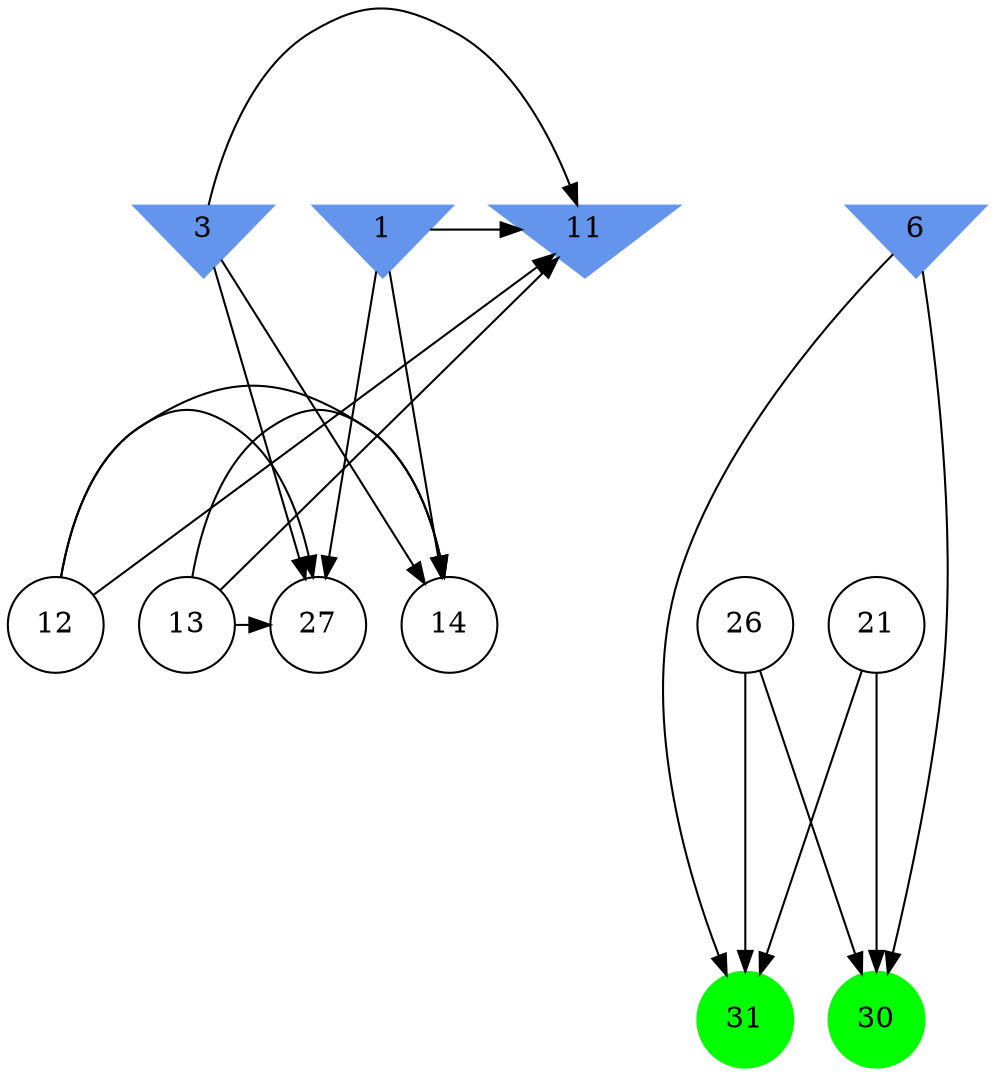 digraph brain {
	ranksep=2.0;
	1 [shape=invtriangle,style=filled,color=cornflowerblue];
	3 [shape=invtriangle,style=filled,color=cornflowerblue];
	6 [shape=invtriangle,style=filled,color=cornflowerblue];
	11 [shape=invtriangle,style=filled,color=cornflowerblue];
	12 [shape=circle,color=black];
	13 [shape=circle,color=black];
	14 [shape=circle,color=black];
	21 [shape=circle,color=black];
	26 [shape=circle,color=black];
	27 [shape=circle,color=black];
	30 [shape=circle,style=filled,color=green];
	31 [shape=circle,style=filled,color=green];
	3	->	11;
	3	->	14;
	3	->	27;
	12	->	11;
	12	->	14;
	12	->	27;
	1	->	11;
	1	->	14;
	1	->	27;
	13	->	11;
	13	->	14;
	13	->	27;
	6	->	31;
	6	->	30;
	26	->	31;
	26	->	30;
	21	->	31;
	21	->	30;
	{ rank=same; 1; 3; 6; 11; }
	{ rank=same; 12; 13; 14; 21; 26; 27; }
	{ rank=same; 30; 31; }
}
